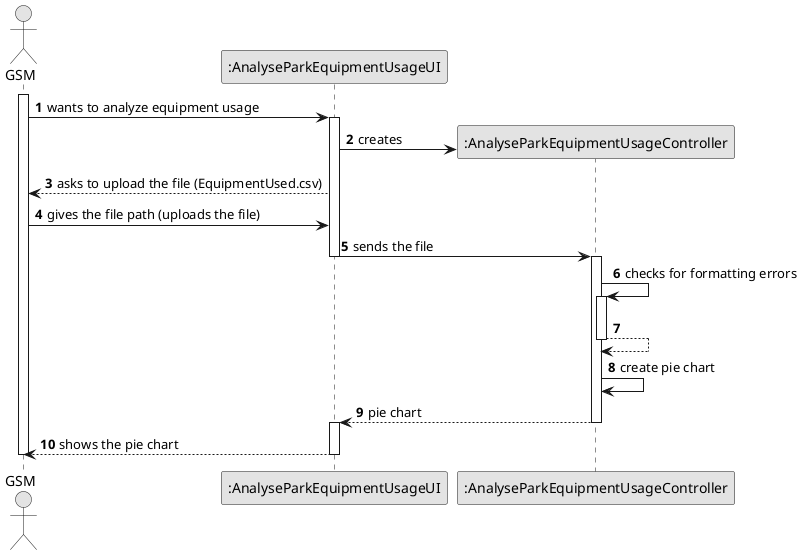 @startuml
skinparam monochrome true
skinparam packageStyle rectangle
skinparam shadowing false

autonumber

actor "GSM" as GSM
participant ":AnalyseParkEquipmentUsageUI" as UI
participant ":AnalyseParkEquipmentUsageController" as CTRL

activate GSM
GSM -> UI : wants to analyze equipment usage
activate UI
UI -> CTRL** : creates
UI --> GSM : asks to upload the file (EquipmentUsed.csv)
GSM -> UI : gives the file path (uploads the file)
UI -> CTRL : sends the file
deactivate UI
activate CTRL
CTRL -> CTRL : checks for formatting errors
activate CTRL
CTRL -->CTRL
deactivate CTRL
CTRL -> CTRL : create pie chart
CTRL --> UI : pie chart
deactivate CTRL
activate UI
UI --> GSM : shows the pie chart
deactivate UI
deactivate GSM

@enduml